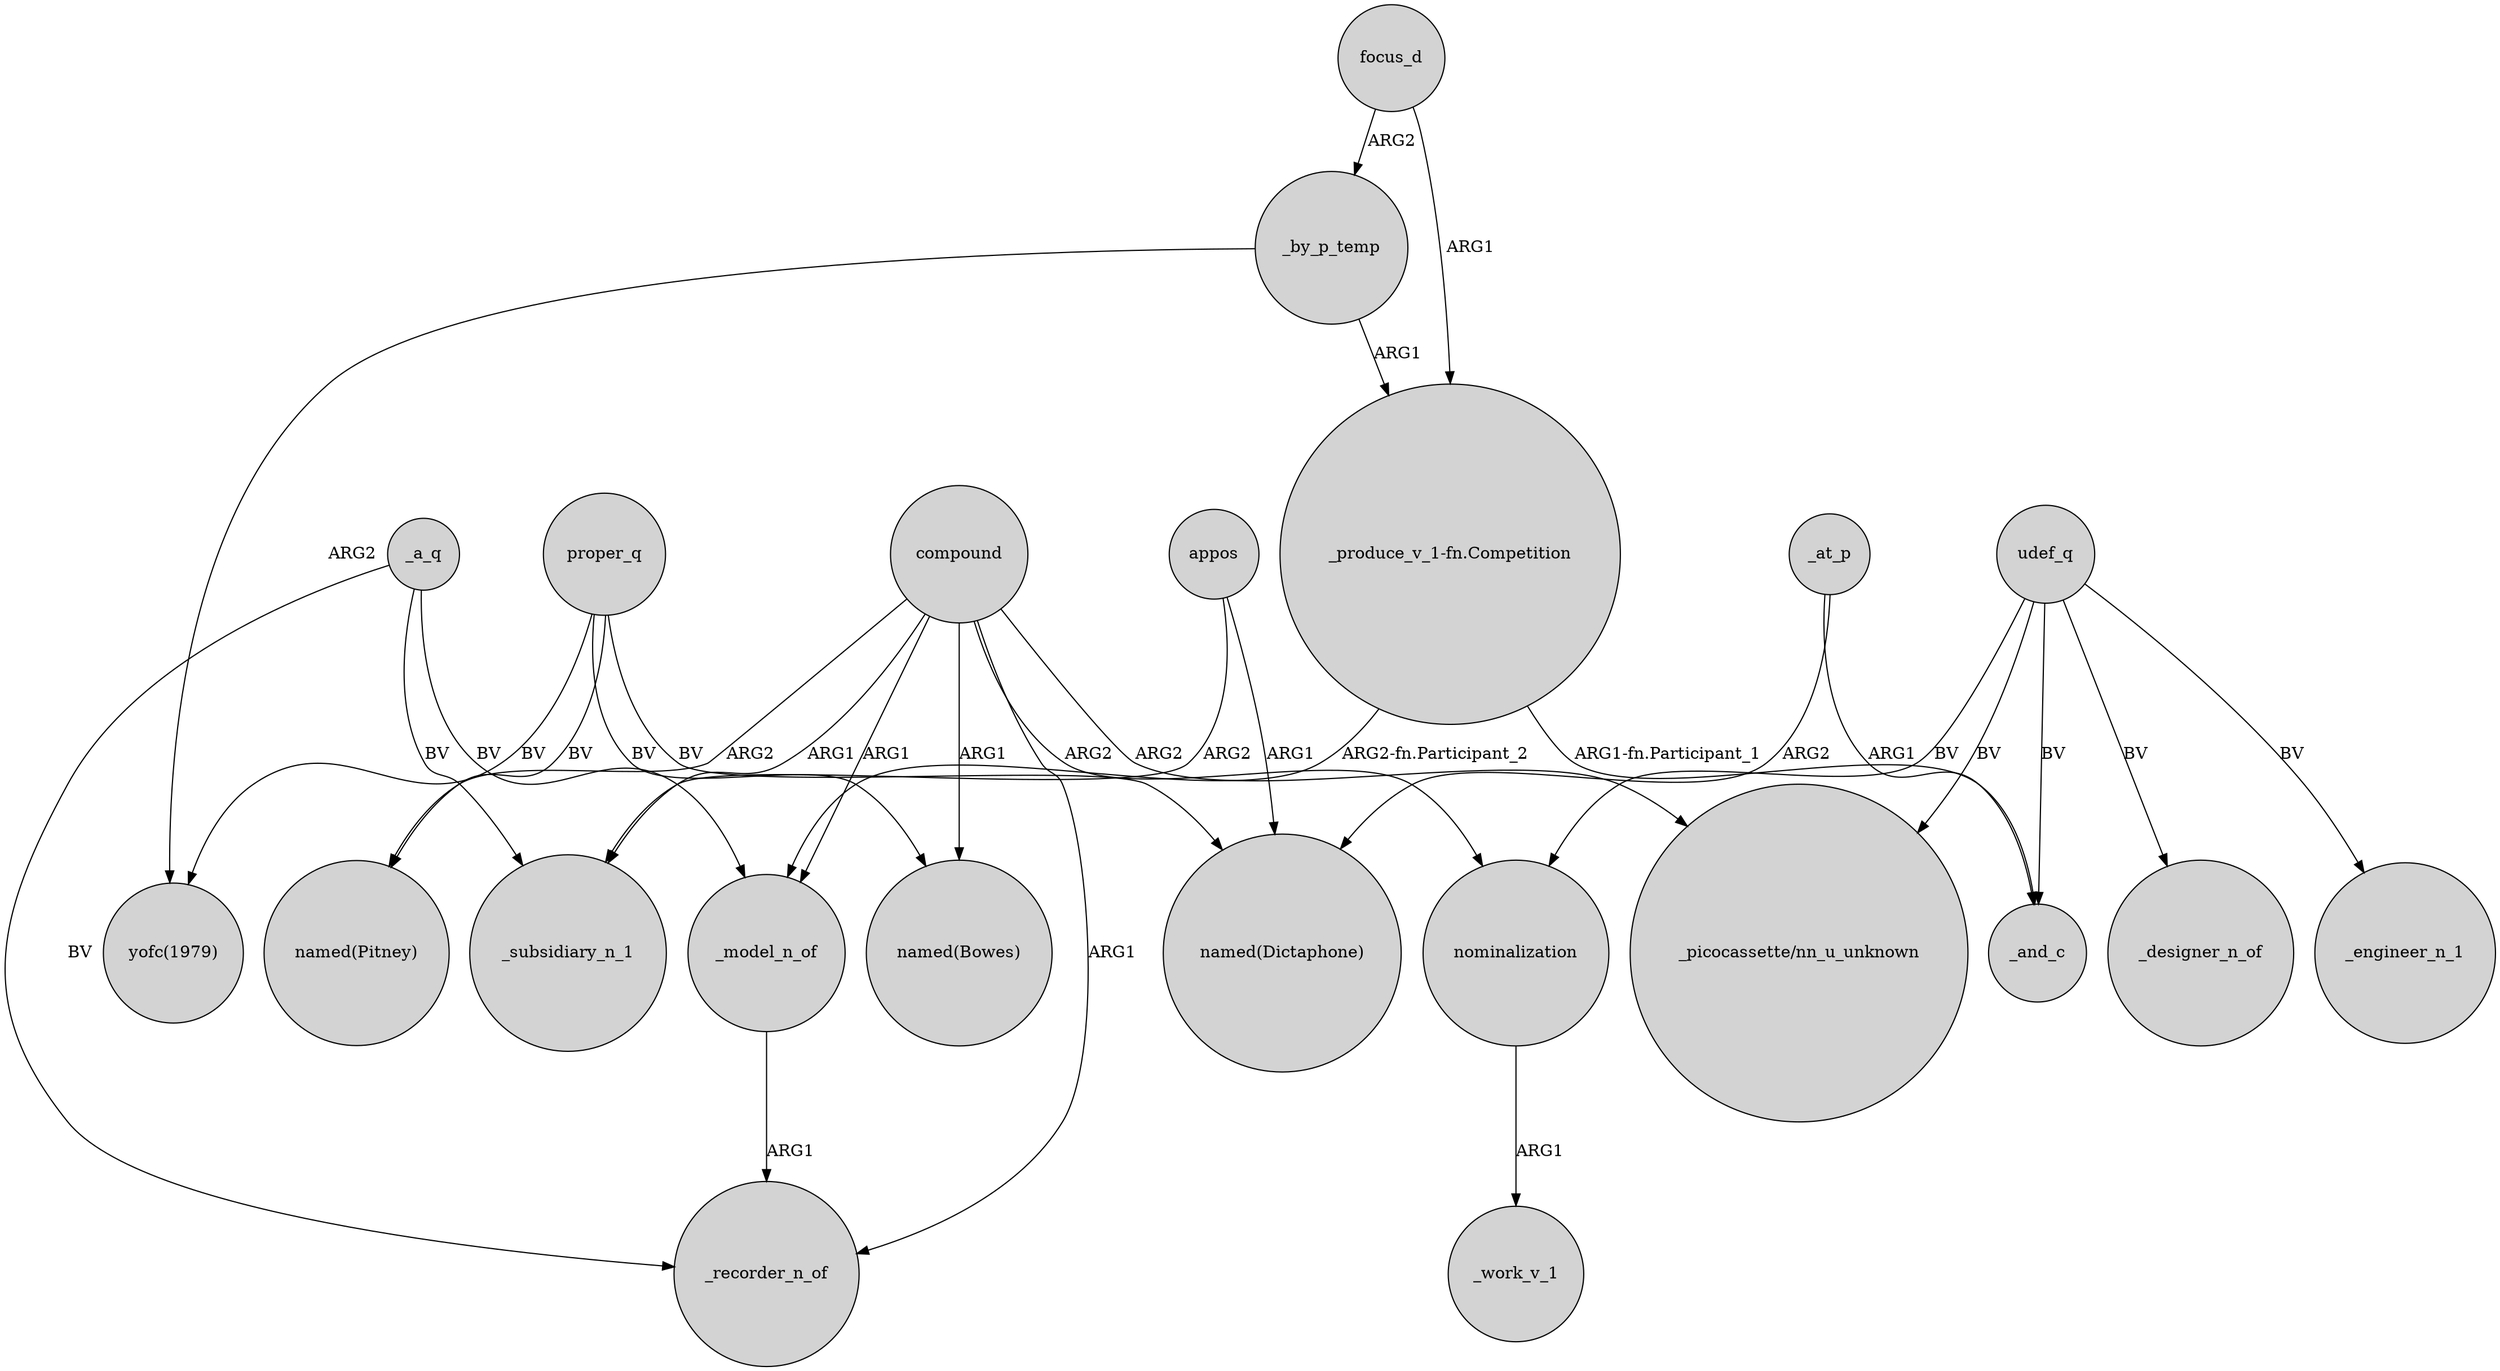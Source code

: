 digraph {
	node [shape=circle style=filled]
	proper_q -> "yofc(1979)" [label=BV]
	_a_q -> _subsidiary_n_1 [label=BV]
	focus_d -> "_produce_v_1-fn.Competition" [label=ARG1]
	compound -> _model_n_of [label=ARG1]
	compound -> "named(Pitney)" [label=ARG2]
	udef_q -> nominalization [label=BV]
	appos -> "named(Dictaphone)" [label=ARG1]
	_a_q -> _model_n_of [label=BV]
	_model_n_of -> _recorder_n_of [label=ARG1]
	udef_q -> _and_c [label=BV]
	udef_q -> _designer_n_of [label=BV]
	proper_q -> "named(Dictaphone)" [label=BV]
	_at_p -> _and_c [label=ARG1]
	compound -> nominalization [label=ARG2]
	_by_p_temp -> "_produce_v_1-fn.Competition" [label=ARG1]
	"_produce_v_1-fn.Competition" -> _and_c [label="ARG1-fn.Participant_1"]
	udef_q -> _engineer_n_1 [label=BV]
	_a_q -> _recorder_n_of [label=BV]
	compound -> "named(Bowes)" [label=ARG1]
	nominalization -> _work_v_1 [label=ARG1]
	appos -> _subsidiary_n_1 [label=ARG2]
	compound -> _recorder_n_of [label=ARG1]
	udef_q -> "_picocassette/nn_u_unknown" [label=BV]
	_by_p_temp -> "yofc(1979)" [label=ARG2]
	compound -> _subsidiary_n_1 [label=ARG1]
	proper_q -> "named(Pitney)" [label=BV]
	"_produce_v_1-fn.Competition" -> _model_n_of [label="ARG2-fn.Participant_2"]
	focus_d -> _by_p_temp [label=ARG2]
	proper_q -> "named(Bowes)" [label=BV]
	compound -> "_picocassette/nn_u_unknown" [label=ARG2]
	_at_p -> "named(Dictaphone)" [label=ARG2]
}
